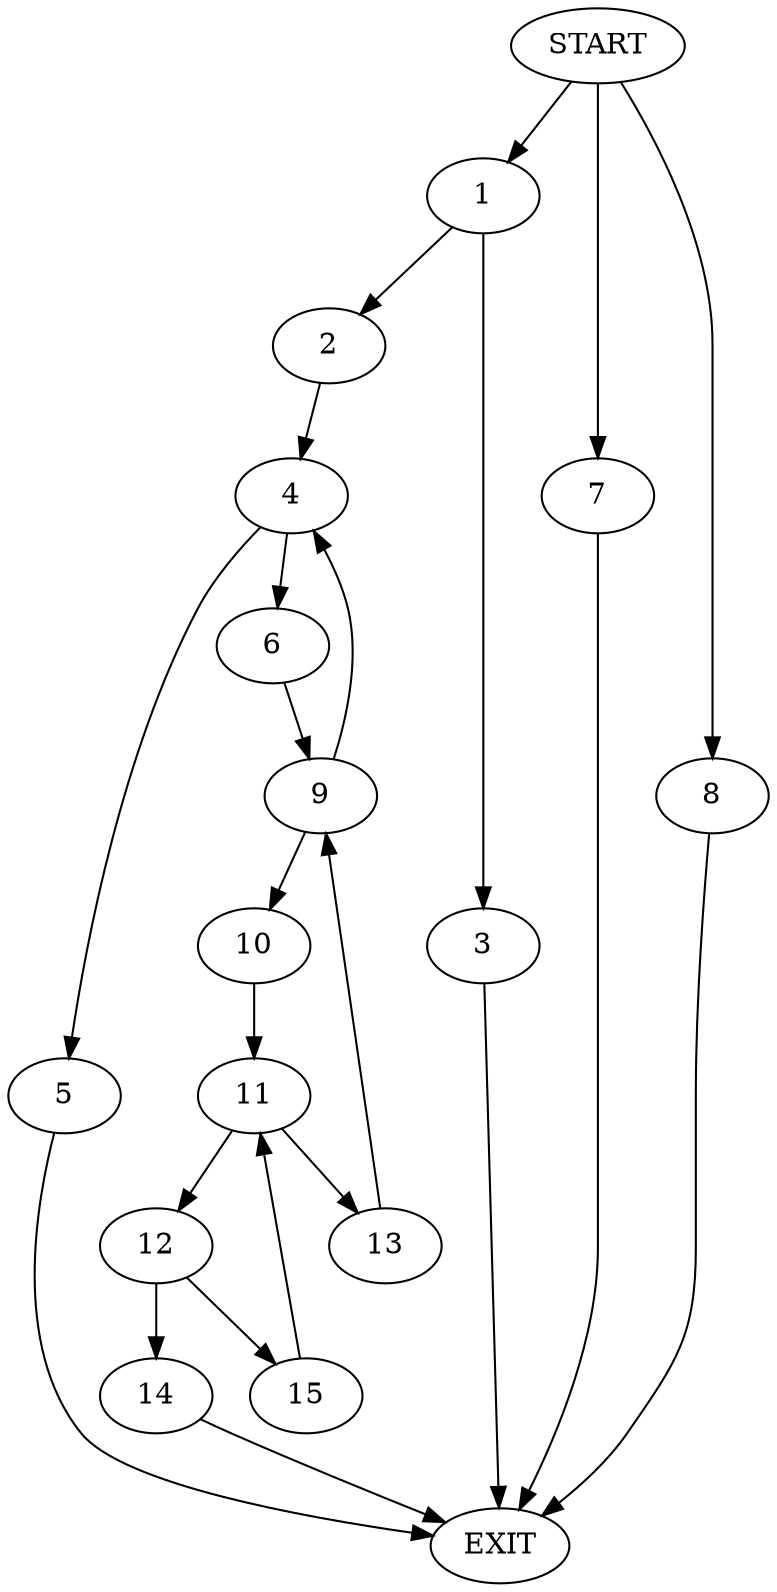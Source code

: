 digraph {
0 [label="START"]
16 [label="EXIT"]
0 -> 1
1 -> 2
1 -> 3
2 -> 4
3 -> 16
4 -> 5
4 -> 6
0 -> 7
7 -> 16
0 -> 8
8 -> 16
5 -> 16
6 -> 9
9 -> 10
9 -> 4
10 -> 11
11 -> 12
11 -> 13
13 -> 9
12 -> 14
12 -> 15
14 -> 16
15 -> 11
}
